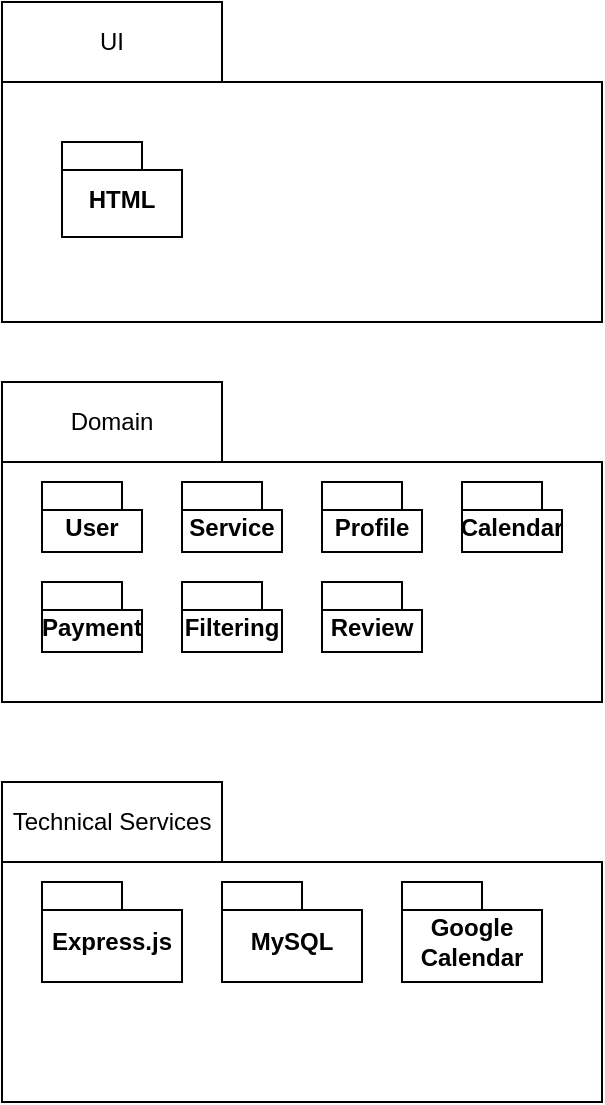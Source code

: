 <mxfile version="22.1.16" type="google">
  <diagram name="Page-1" id="TTQgoW807nU1l3xpercN">
    <mxGraphModel grid="1" page="1" gridSize="10" guides="0" tooltips="1" connect="1" arrows="1" fold="1" pageScale="1" pageWidth="827" pageHeight="1169" math="0" shadow="0">
      <root>
        <mxCell id="0" />
        <mxCell id="1" parent="0" />
        <mxCell id="qLqCCh5QAelRT3r1JZFa-2" value="" style="rounded=0;whiteSpace=wrap;html=1;" vertex="1" parent="1">
          <mxGeometry x="220" y="130" width="300" height="120" as="geometry" />
        </mxCell>
        <mxCell id="qLqCCh5QAelRT3r1JZFa-3" value="UI" style="rounded=0;whiteSpace=wrap;html=1;" vertex="1" parent="1">
          <mxGeometry x="220" y="90" width="110" height="40" as="geometry" />
        </mxCell>
        <mxCell id="qLqCCh5QAelRT3r1JZFa-6" value="HTML" style="shape=folder;fontStyle=1;spacingTop=10;tabWidth=40;tabHeight=14;tabPosition=left;html=1;whiteSpace=wrap;" vertex="1" parent="1">
          <mxGeometry x="250" y="160" width="60" height="47.5" as="geometry" />
        </mxCell>
        <mxCell id="qLqCCh5QAelRT3r1JZFa-8" value="" style="rounded=0;whiteSpace=wrap;html=1;" vertex="1" parent="1">
          <mxGeometry x="220" y="320" width="300" height="120" as="geometry" />
        </mxCell>
        <mxCell id="qLqCCh5QAelRT3r1JZFa-9" value="Domain" style="rounded=0;whiteSpace=wrap;html=1;" vertex="1" parent="1">
          <mxGeometry x="220" y="280" width="110" height="40" as="geometry" />
        </mxCell>
        <mxCell id="qLqCCh5QAelRT3r1JZFa-11" value="User" style="shape=folder;fontStyle=1;spacingTop=10;tabWidth=40;tabHeight=14;tabPosition=left;html=1;whiteSpace=wrap;" vertex="1" parent="1">
          <mxGeometry x="240" y="330" width="50" height="35" as="geometry" />
        </mxCell>
        <mxCell id="qLqCCh5QAelRT3r1JZFa-12" value="Service" style="shape=folder;fontStyle=1;spacingTop=10;tabWidth=40;tabHeight=14;tabPosition=left;html=1;whiteSpace=wrap;" vertex="1" parent="1">
          <mxGeometry x="310" y="330" width="50" height="35" as="geometry" />
        </mxCell>
        <mxCell id="qLqCCh5QAelRT3r1JZFa-13" value="Profile" style="shape=folder;fontStyle=1;spacingTop=10;tabWidth=40;tabHeight=14;tabPosition=left;html=1;whiteSpace=wrap;" vertex="1" parent="1">
          <mxGeometry x="380" y="330" width="50" height="35" as="geometry" />
        </mxCell>
        <mxCell id="qLqCCh5QAelRT3r1JZFa-14" value="Calendar" style="shape=folder;fontStyle=1;spacingTop=10;tabWidth=40;tabHeight=14;tabPosition=left;html=1;whiteSpace=wrap;" vertex="1" parent="1">
          <mxGeometry x="450" y="330" width="50" height="35" as="geometry" />
        </mxCell>
        <mxCell id="qLqCCh5QAelRT3r1JZFa-15" value="Payment" style="shape=folder;fontStyle=1;spacingTop=10;tabWidth=40;tabHeight=14;tabPosition=left;html=1;whiteSpace=wrap;" vertex="1" parent="1">
          <mxGeometry x="240" y="380" width="50" height="35" as="geometry" />
        </mxCell>
        <mxCell id="qLqCCh5QAelRT3r1JZFa-16" value="Filtering" style="shape=folder;fontStyle=1;spacingTop=10;tabWidth=40;tabHeight=14;tabPosition=left;html=1;whiteSpace=wrap;" vertex="1" parent="1">
          <mxGeometry x="310" y="380" width="50" height="35" as="geometry" />
        </mxCell>
        <mxCell id="qLqCCh5QAelRT3r1JZFa-17" value="Review" style="shape=folder;fontStyle=1;spacingTop=10;tabWidth=40;tabHeight=14;tabPosition=left;html=1;whiteSpace=wrap;" vertex="1" parent="1">
          <mxGeometry x="380" y="380" width="50" height="35" as="geometry" />
        </mxCell>
        <mxCell id="qLqCCh5QAelRT3r1JZFa-18" value="" style="rounded=0;whiteSpace=wrap;html=1;" vertex="1" parent="1">
          <mxGeometry x="220" y="520" width="300" height="120" as="geometry" />
        </mxCell>
        <mxCell id="qLqCCh5QAelRT3r1JZFa-19" value="Technical Services" style="rounded=0;whiteSpace=wrap;html=1;" vertex="1" parent="1">
          <mxGeometry x="220" y="480" width="110" height="40" as="geometry" />
        </mxCell>
        <mxCell id="qLqCCh5QAelRT3r1JZFa-20" value="Express.js" style="shape=folder;fontStyle=1;spacingTop=10;tabWidth=40;tabHeight=14;tabPosition=left;html=1;whiteSpace=wrap;" vertex="1" parent="1">
          <mxGeometry x="240" y="530" width="70" height="50" as="geometry" />
        </mxCell>
        <mxCell id="qLqCCh5QAelRT3r1JZFa-27" value="MySQL" style="shape=folder;fontStyle=1;spacingTop=10;tabWidth=40;tabHeight=14;tabPosition=left;html=1;whiteSpace=wrap;" vertex="1" parent="1">
          <mxGeometry x="330" y="530" width="70" height="50" as="geometry" />
        </mxCell>
        <mxCell id="qLqCCh5QAelRT3r1JZFa-28" value="Google Calendar" style="shape=folder;fontStyle=1;spacingTop=10;tabWidth=40;tabHeight=14;tabPosition=left;html=1;whiteSpace=wrap;" vertex="1" parent="1">
          <mxGeometry x="420" y="530" width="70" height="50" as="geometry" />
        </mxCell>
      </root>
    </mxGraphModel>
  </diagram>
</mxfile>
